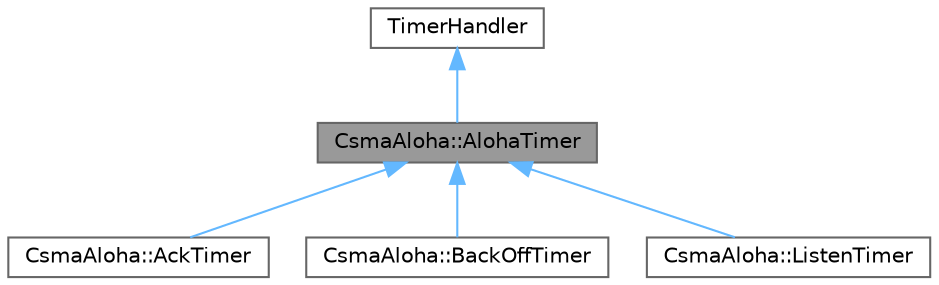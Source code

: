 digraph "CsmaAloha::AlohaTimer"
{
 // LATEX_PDF_SIZE
  bgcolor="transparent";
  edge [fontname=Helvetica,fontsize=10,labelfontname=Helvetica,labelfontsize=10];
  node [fontname=Helvetica,fontsize=10,shape=box,height=0.2,width=0.4];
  Node1 [id="Node000001",label="CsmaAloha::AlohaTimer",height=0.2,width=0.4,color="gray40", fillcolor="grey60", style="filled", fontcolor="black",tooltip="Class that describes the timers in the node."];
  Node2 -> Node1 [id="edge1_Node000001_Node000002",dir="back",color="steelblue1",style="solid",tooltip=" "];
  Node2 [id="Node000002",label="TimerHandler",height=0.2,width=0.4,color="gray40", fillcolor="white", style="filled",tooltip=" "];
  Node1 -> Node3 [id="edge2_Node000001_Node000003",dir="back",color="steelblue1",style="solid",tooltip=" "];
  Node3 [id="Node000003",label="CsmaAloha::AckTimer",height=0.2,width=0.4,color="gray40", fillcolor="white", style="filled",URL="$classCsmaAloha_1_1AckTimer.html",tooltip="Class used to handle the timer for waiting the ACK."];
  Node1 -> Node4 [id="edge3_Node000001_Node000004",dir="back",color="steelblue1",style="solid",tooltip=" "];
  Node4 [id="Node000004",label="CsmaAloha::BackOffTimer",height=0.2,width=0.4,color="gray40", fillcolor="white", style="filled",URL="$classCsmaAloha_1_1BackOffTimer.html",tooltip="Class used to handle the timer of the backoff period."];
  Node1 -> Node5 [id="edge4_Node000001_Node000005",dir="back",color="steelblue1",style="solid",tooltip=" "];
  Node5 [id="Node000005",label="CsmaAloha::ListenTimer",height=0.2,width=0.4,color="gray40", fillcolor="white", style="filled",URL="$classCsmaAloha_1_1ListenTimer.html",tooltip="Class used to handle the Listen Timer."];
}
